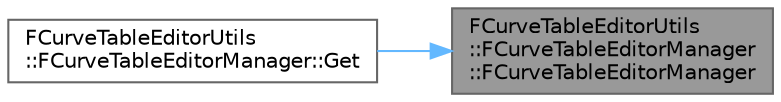 digraph "FCurveTableEditorUtils::FCurveTableEditorManager::FCurveTableEditorManager"
{
 // INTERACTIVE_SVG=YES
 // LATEX_PDF_SIZE
  bgcolor="transparent";
  edge [fontname=Helvetica,fontsize=10,labelfontname=Helvetica,labelfontsize=10];
  node [fontname=Helvetica,fontsize=10,shape=box,height=0.2,width=0.4];
  rankdir="RL";
  Node1 [id="Node000001",label="FCurveTableEditorUtils\l::FCurveTableEditorManager\l::FCurveTableEditorManager",height=0.2,width=0.4,color="gray40", fillcolor="grey60", style="filled", fontcolor="black",tooltip=" "];
  Node1 -> Node2 [id="edge1_Node000001_Node000002",dir="back",color="steelblue1",style="solid",tooltip=" "];
  Node2 [id="Node000002",label="FCurveTableEditorUtils\l::FCurveTableEditorManager::Get",height=0.2,width=0.4,color="grey40", fillcolor="white", style="filled",URL="$d4/de4/classFCurveTableEditorUtils_1_1FCurveTableEditorManager.html#a847fb3053a1107ef8a499938aca404d0",tooltip=" "];
}
